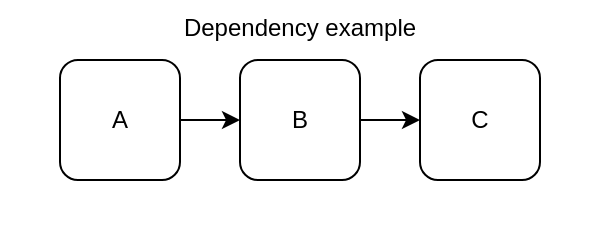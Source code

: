 <mxfile 
  version="25.0.2"
  >
  <diagram
    name="dependency-example"
    >
    <mxGraphModel
      grid="1" 
      gridSize="10" 
      guides="1" 
      tooltips="1" 
      connect="1" 
      arrows="1" 
      fold="1" 
      page="1" 
      pageScale="1" 
      pageWidth="1" 
      pageHeight="1" 
      math="0" 
      shadow="0"
      >
      <root>
        <mxCell
          id="page"
          />
        <mxCell
          id="root" 
          parent="page"
          />
        <mxCell
          style="verticalAlign=top;aspect=fixed;align=center;spacingLeft=5;spacingRight=5;spacingBottom=5;strokeColor=none;" 
          id="shape_dependencyexample" 
          parent="root" 
          value="Dependency example" 
          vertex="1"
          >
          <mxGeometry
            as="geometry" 
            width="300" 
            height="120" 
            x="0" 
            y="0"
            />
          </mxCell>
        <mxCell
          style="rounded=1;whiteSpace=wrap;verticalAlign=middle;align=center;" 
          id="shape_a" 
          parent="shape_dependencyexample" 
          value="A" 
          vertex="1"
          >
          <mxGeometry
            as="geometry" 
            width="60" 
            height="60" 
            x="30" 
            y="30"
            />
          </mxCell>
        <mxCell
          style="rounded=1;whiteSpace=wrap;verticalAlign=middle;align=center;" 
          id="shape_b" 
          parent="shape_dependencyexample" 
          value="B" 
          vertex="1"
          >
          <mxGeometry
            as="geometry" 
            width="60" 
            height="60" 
            x="120" 
            y="30"
            />
          </mxCell>
        <mxCell
          style="rounded=1;whiteSpace=wrap;verticalAlign=middle;align=center;" 
          id="shape_c" 
          parent="shape_dependencyexample" 
          value="C" 
          vertex="1"
          >
          <mxGeometry
            as="geometry" 
            width="60" 
            height="60" 
            x="210" 
            y="30"
            />
          </mxCell>
        <mxCell
          id="dependency" 
          source="shape_a" 
          target="shape_b" 
          parent="root" 
          edge="1" 
          style="edgeStyle=orthogonalEdgeStyle;"
          >
          <mxGeometry
            relative="1" 
            as="geometry"
            >
            <Array
              as="points"
              >
              <mxPoint
                x="105" 
                y="60"
                />
              <mxPoint
                x="105" 
                y="60"
                />
              </Array>
            </mxGeometry>
          </mxCell>
        <mxCell
          id="dependency_2" 
          source="shape_b" 
          target="shape_c" 
          parent="root" 
          edge="1" 
          style="edgeStyle=orthogonalEdgeStyle;"
          >
          <mxGeometry
            relative="1" 
            as="geometry"
            >
            <Array
              as="points"
              >
              <mxPoint
                x="195" 
                y="60"
                />
              <mxPoint
                x="195" 
                y="60"
                />
              </Array>
            </mxGeometry>
          </mxCell>
        </root>
      </mxGraphModel>
    </diagram>
  </mxfile>